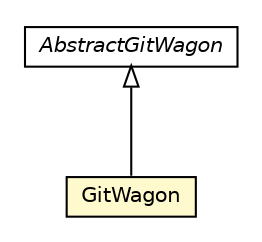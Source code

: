 #!/usr/local/bin/dot
#
# Class diagram 
# Generated by UMLGraph version R5_6-24-gf6e263 (http://www.umlgraph.org/)
#

digraph G {
	edge [fontname="Helvetica",fontsize=10,labelfontname="Helvetica",labelfontsize=10];
	node [fontname="Helvetica",fontsize=10,shape=plaintext];
	nodesep=0.25;
	ranksep=0.5;
	// net.trajano.wagon.git.GitWagon
	c35 [label=<<table title="net.trajano.wagon.git.GitWagon" border="0" cellborder="1" cellspacing="0" cellpadding="2" port="p" bgcolor="lemonChiffon" href="./GitWagon.html">
		<tr><td><table border="0" cellspacing="0" cellpadding="1">
<tr><td align="center" balign="center"> GitWagon </td></tr>
		</table></td></tr>
		</table>>, URL="./GitWagon.html", fontname="Helvetica", fontcolor="black", fontsize=10.0];
	// net.trajano.wagon.git.internal.AbstractGitWagon
	c38 [label=<<table title="net.trajano.wagon.git.internal.AbstractGitWagon" border="0" cellborder="1" cellspacing="0" cellpadding="2" port="p" href="./internal/AbstractGitWagon.html">
		<tr><td><table border="0" cellspacing="0" cellpadding="1">
<tr><td align="center" balign="center"><font face="Helvetica-Oblique"> AbstractGitWagon </font></td></tr>
		</table></td></tr>
		</table>>, URL="./internal/AbstractGitWagon.html", fontname="Helvetica", fontcolor="black", fontsize=10.0];
	//net.trajano.wagon.git.GitWagon extends net.trajano.wagon.git.internal.AbstractGitWagon
	c38:p -> c35:p [dir=back,arrowtail=empty];
}

